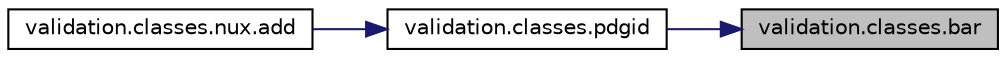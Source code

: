 digraph "validation.classes.bar"
{
 // INTERACTIVE_SVG=YES
 // LATEX_PDF_SIZE
  edge [fontname="Helvetica",fontsize="10",labelfontname="Helvetica",labelfontsize="10"];
  node [fontname="Helvetica",fontsize="10",shape=record];
  rankdir="RL";
  Node1 [label="validation.classes.bar",height=0.2,width=0.4,color="black", fillcolor="grey75", style="filled", fontcolor="black",tooltip=" "];
  Node1 -> Node2 [dir="back",color="midnightblue",fontsize="10",style="solid",fontname="Helvetica"];
  Node2 [label="validation.classes.pdgid",height=0.2,width=0.4,color="black", fillcolor="white", style="filled",URL="$namespacevalidation_1_1classes.html#ae9dc639746e3e8ce122f60401789fcb4",tooltip=" "];
  Node2 -> Node3 [dir="back",color="midnightblue",fontsize="10",style="solid",fontname="Helvetica"];
  Node3 [label="validation.classes.nux.add",height=0.2,width=0.4,color="black", fillcolor="white", style="filled",URL="$classvalidation_1_1classes_1_1nux.html#a0dc54f21fe4b0bd8b9f04dee58365277",tooltip=" "];
}
